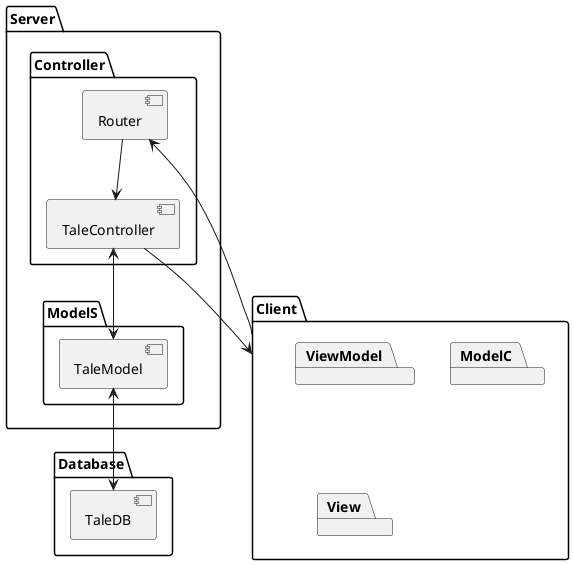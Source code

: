 @startuml
package "Client"{
package "ViewModel"
package "ModelC"
package "View"
}

package "Server" {

package "Controller" {
    [Router]
    [TaleController]
}

package "ModelS" {
  [TaleModel]
}

}
package "Database" {
  [TaleDB]
}

Client --> [Router]
[Router] --> [TaleController] 
[TaleController] <--> [TaleModel]
[TaleModel] <--> [TaleDB]
[TaleController] --> Client

@enduml